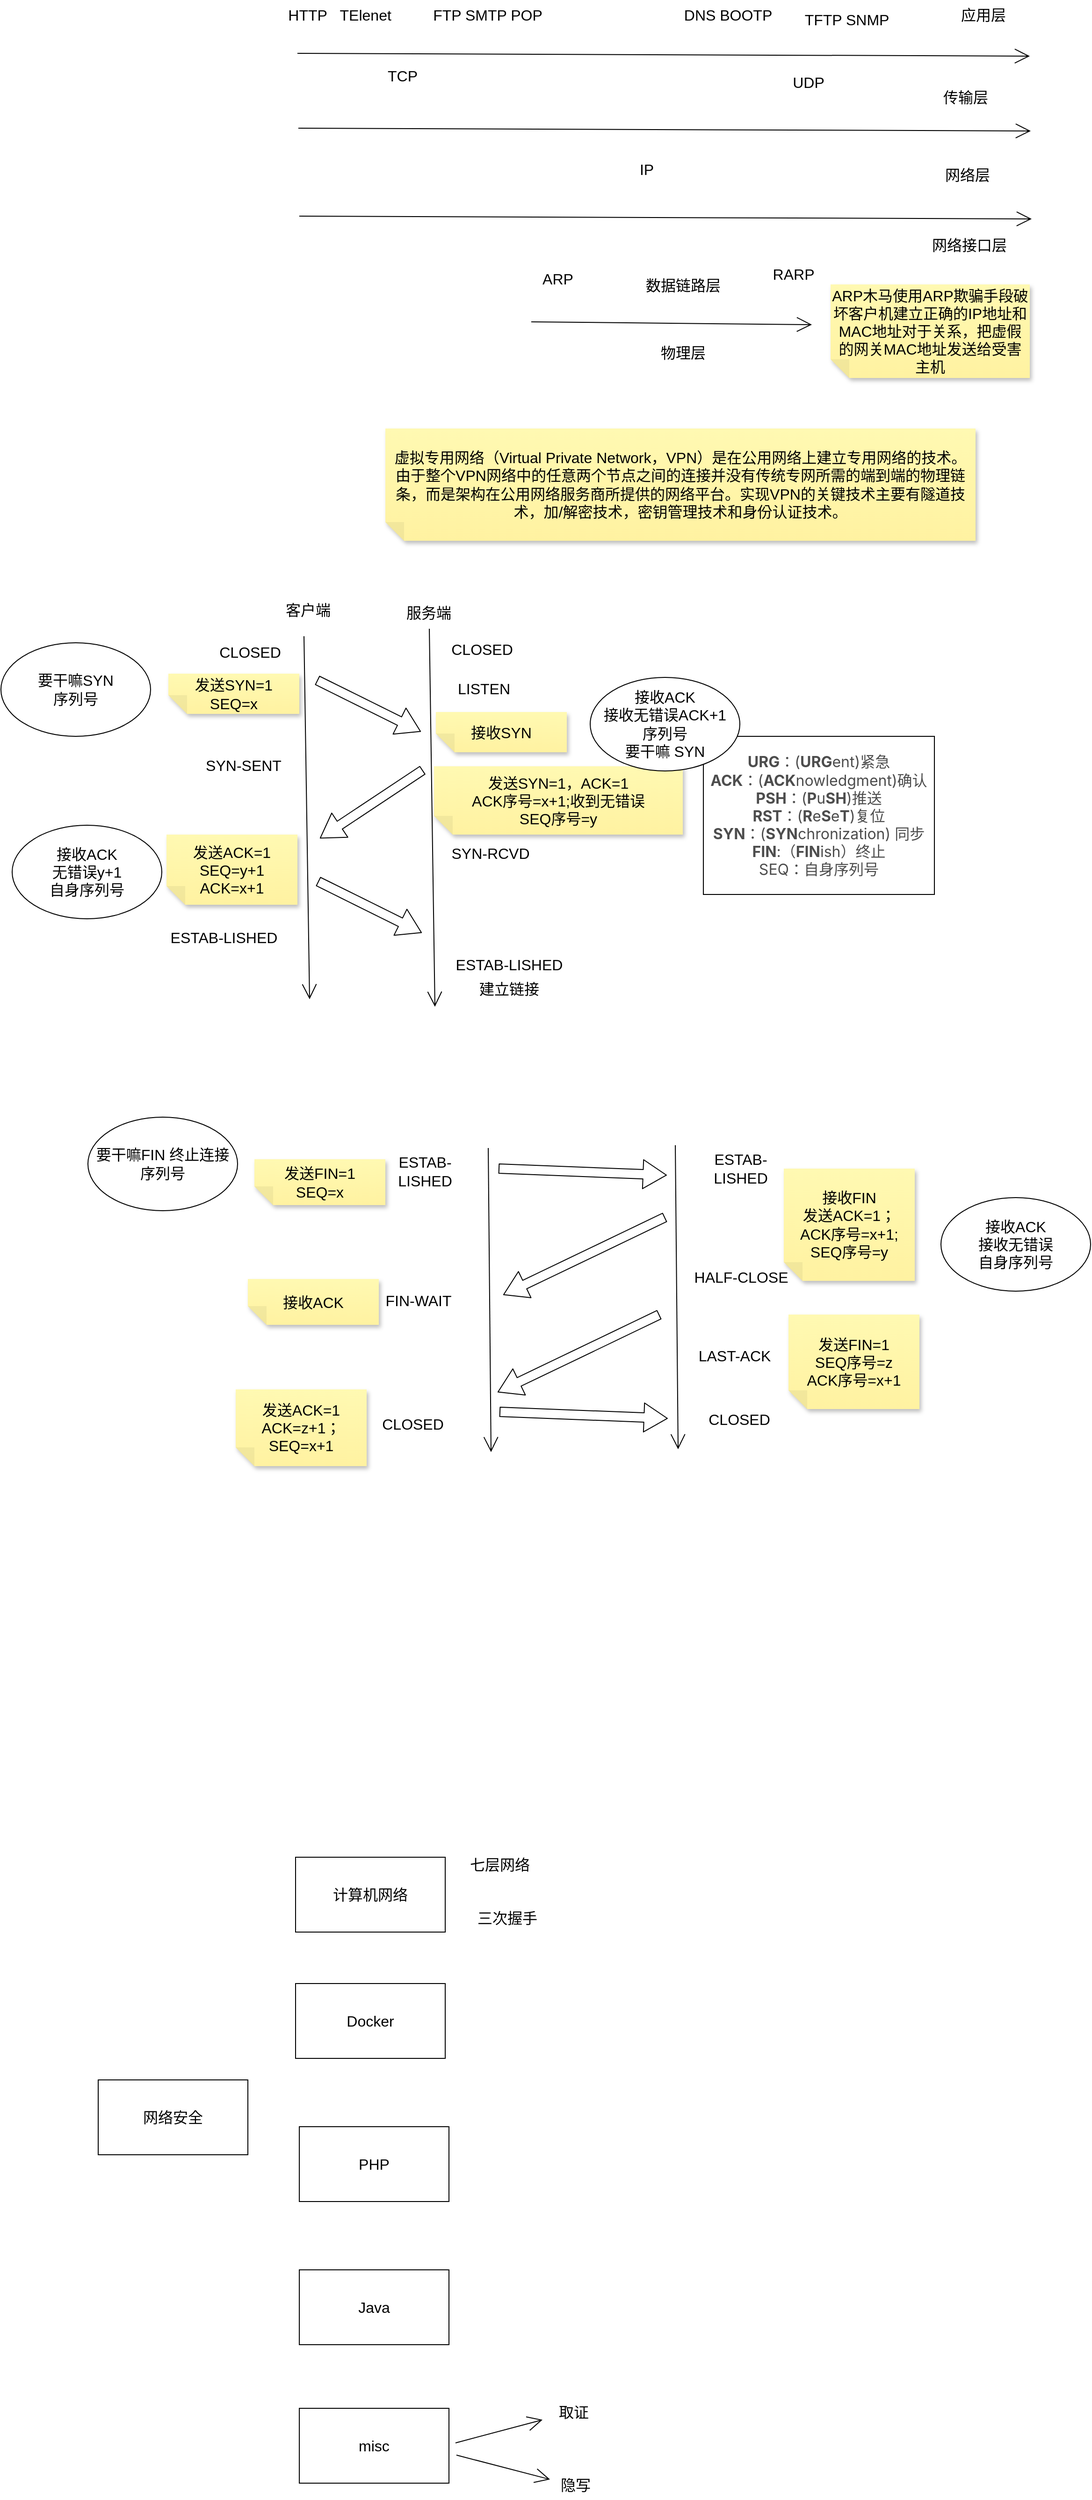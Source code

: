 <mxfile version="20.5.3" type="github">
  <diagram id="pjDWqrJyaCyjyPQN59XT" name="第 1 页">
    <mxGraphModel dx="2132" dy="599" grid="0" gridSize="10" guides="1" tooltips="1" connect="1" arrows="1" fold="1" page="0" pageScale="1" pageWidth="1200" pageHeight="1600" math="0" shadow="0">
      <root>
        <mxCell id="0" />
        <mxCell id="1" parent="0" />
        <mxCell id="ZsDdiLVfkzpGeQ0TrC32-2" value="" style="edgeStyle=none;orthogonalLoop=1;jettySize=auto;html=1;rounded=0;fontSize=12;endArrow=open;startSize=14;endSize=14;sourcePerimeterSpacing=8;targetPerimeterSpacing=8;curved=1;" edge="1" parent="1">
          <mxGeometry width="140" relative="1" as="geometry">
            <mxPoint x="-254" y="95" as="sourcePoint" />
            <mxPoint x="529" y="98" as="targetPoint" />
            <Array as="points" />
          </mxGeometry>
        </mxCell>
        <mxCell id="ZsDdiLVfkzpGeQ0TrC32-3" value="" style="edgeStyle=none;orthogonalLoop=1;jettySize=auto;html=1;rounded=0;fontSize=12;endArrow=open;startSize=14;endSize=14;sourcePerimeterSpacing=8;targetPerimeterSpacing=8;curved=1;" edge="1" parent="1">
          <mxGeometry width="140" relative="1" as="geometry">
            <mxPoint x="-253" y="175" as="sourcePoint" />
            <mxPoint x="530" y="178" as="targetPoint" />
            <Array as="points" />
          </mxGeometry>
        </mxCell>
        <mxCell id="ZsDdiLVfkzpGeQ0TrC32-4" value="" style="edgeStyle=none;orthogonalLoop=1;jettySize=auto;html=1;rounded=0;fontSize=12;endArrow=open;startSize=14;endSize=14;sourcePerimeterSpacing=8;targetPerimeterSpacing=8;curved=1;" edge="1" parent="1">
          <mxGeometry width="140" relative="1" as="geometry">
            <mxPoint x="-252" y="269" as="sourcePoint" />
            <mxPoint x="531" y="272" as="targetPoint" />
            <Array as="points" />
          </mxGeometry>
        </mxCell>
        <mxCell id="ZsDdiLVfkzpGeQ0TrC32-8" value="应用层" style="text;html=1;align=center;verticalAlign=middle;resizable=0;points=[];autosize=1;strokeColor=none;fillColor=none;fontSize=16;" vertex="1" parent="1">
          <mxGeometry x="446" y="38" width="66" height="31" as="geometry" />
        </mxCell>
        <mxCell id="ZsDdiLVfkzpGeQ0TrC32-9" value="传输层" style="text;html=1;align=center;verticalAlign=middle;resizable=0;points=[];autosize=1;strokeColor=none;fillColor=none;fontSize=16;" vertex="1" parent="1">
          <mxGeometry x="427" y="126" width="66" height="31" as="geometry" />
        </mxCell>
        <mxCell id="ZsDdiLVfkzpGeQ0TrC32-10" value="网络层" style="text;html=1;align=center;verticalAlign=middle;resizable=0;points=[];autosize=1;strokeColor=none;fillColor=none;fontSize=16;" vertex="1" parent="1">
          <mxGeometry x="429" y="209" width="66" height="31" as="geometry" />
        </mxCell>
        <mxCell id="ZsDdiLVfkzpGeQ0TrC32-11" value="网络接口层" style="text;html=1;align=center;verticalAlign=middle;resizable=0;points=[];autosize=1;strokeColor=none;fillColor=none;fontSize=16;" vertex="1" parent="1">
          <mxGeometry x="415" y="284" width="98" height="31" as="geometry" />
        </mxCell>
        <mxCell id="ZsDdiLVfkzpGeQ0TrC32-12" value="" style="edgeStyle=none;orthogonalLoop=1;jettySize=auto;html=1;rounded=0;fontSize=12;endArrow=open;startSize=14;endSize=14;sourcePerimeterSpacing=8;targetPerimeterSpacing=8;curved=1;" edge="1" parent="1">
          <mxGeometry width="140" relative="1" as="geometry">
            <mxPoint x="-4" y="382" as="sourcePoint" />
            <mxPoint x="296" y="385" as="targetPoint" />
            <Array as="points" />
          </mxGeometry>
        </mxCell>
        <mxCell id="ZsDdiLVfkzpGeQ0TrC32-13" value="物理层" style="text;html=1;align=center;verticalAlign=middle;resizable=0;points=[];autosize=1;strokeColor=none;fillColor=none;fontSize=16;" vertex="1" parent="1">
          <mxGeometry x="125" y="399" width="66" height="31" as="geometry" />
        </mxCell>
        <mxCell id="ZsDdiLVfkzpGeQ0TrC32-14" value="数据链路层" style="text;html=1;align=center;verticalAlign=middle;resizable=0;points=[];autosize=1;strokeColor=none;fillColor=none;fontSize=16;" vertex="1" parent="1">
          <mxGeometry x="109" y="327" width="98" height="31" as="geometry" />
        </mxCell>
        <mxCell id="ZsDdiLVfkzpGeQ0TrC32-16" value="ARP" style="text;html=1;align=center;verticalAlign=middle;resizable=0;points=[];autosize=1;strokeColor=none;fillColor=none;fontSize=16;" vertex="1" parent="1">
          <mxGeometry x="-2" y="320" width="51" height="31" as="geometry" />
        </mxCell>
        <mxCell id="ZsDdiLVfkzpGeQ0TrC32-17" value="RARP" style="text;html=1;align=center;verticalAlign=middle;resizable=0;points=[];autosize=1;strokeColor=none;fillColor=none;fontSize=16;" vertex="1" parent="1">
          <mxGeometry x="245" y="315" width="62" height="31" as="geometry" />
        </mxCell>
        <mxCell id="ZsDdiLVfkzpGeQ0TrC32-18" value="IP" style="text;html=1;align=center;verticalAlign=middle;resizable=0;points=[];autosize=1;strokeColor=none;fillColor=none;fontSize=16;" vertex="1" parent="1">
          <mxGeometry x="102" y="203" width="33" height="31" as="geometry" />
        </mxCell>
        <mxCell id="ZsDdiLVfkzpGeQ0TrC32-19" value="TCP" style="text;html=1;align=center;verticalAlign=middle;resizable=0;points=[];autosize=1;strokeColor=none;fillColor=none;fontSize=16;" vertex="1" parent="1">
          <mxGeometry x="-167" y="103" width="50" height="31" as="geometry" />
        </mxCell>
        <mxCell id="ZsDdiLVfkzpGeQ0TrC32-20" value="UDP" style="text;html=1;align=center;verticalAlign=middle;resizable=0;points=[];autosize=1;strokeColor=none;fillColor=none;fontSize=16;" vertex="1" parent="1">
          <mxGeometry x="266" y="110" width="52" height="31" as="geometry" />
        </mxCell>
        <mxCell id="ZsDdiLVfkzpGeQ0TrC32-22" value="HTTP&amp;nbsp; &amp;nbsp;TElenet&amp;nbsp;" style="text;html=1;align=center;verticalAlign=middle;resizable=0;points=[];autosize=1;strokeColor=none;fillColor=none;fontSize=16;" vertex="1" parent="1">
          <mxGeometry x="-273" y="38" width="132" height="31" as="geometry" />
        </mxCell>
        <mxCell id="ZsDdiLVfkzpGeQ0TrC32-23" value="FTP SMTP POP" style="text;html=1;align=center;verticalAlign=middle;resizable=0;points=[];autosize=1;strokeColor=none;fillColor=none;fontSize=16;" vertex="1" parent="1">
          <mxGeometry x="-119" y="38" width="135" height="31" as="geometry" />
        </mxCell>
        <mxCell id="ZsDdiLVfkzpGeQ0TrC32-24" value="DNS BOOTP" style="text;html=1;align=center;verticalAlign=middle;resizable=0;points=[];autosize=1;strokeColor=none;fillColor=none;fontSize=16;" vertex="1" parent="1">
          <mxGeometry x="150" y="38" width="112" height="31" as="geometry" />
        </mxCell>
        <mxCell id="ZsDdiLVfkzpGeQ0TrC32-25" value="TFTP SNMP" style="text;html=1;align=center;verticalAlign=middle;resizable=0;points=[];autosize=1;strokeColor=none;fillColor=none;fontSize=16;" vertex="1" parent="1">
          <mxGeometry x="279" y="43" width="108" height="31" as="geometry" />
        </mxCell>
        <mxCell id="ZsDdiLVfkzpGeQ0TrC32-26" value="ARP木马使用ARP欺骗手段破坏客户机建立正确的IP地址和MAC地址对于关系，把虚假的网关MAC地址发送给受害主机" style="shape=note;whiteSpace=wrap;html=1;backgroundOutline=1;fontColor=#000000;darkOpacity=0.05;fillColor=#FFF9B2;strokeColor=none;fillStyle=solid;direction=west;gradientDirection=north;gradientColor=#FFF2A1;shadow=1;size=20;pointerEvents=1;fontSize=16;" vertex="1" parent="1">
          <mxGeometry x="316" y="342" width="213" height="100" as="geometry" />
        </mxCell>
        <mxCell id="ZsDdiLVfkzpGeQ0TrC32-27" value="虚拟专用网络（Virtual Private Network，VPN）是在公用网络上建立专用网络的技术。&lt;br&gt;由于整个VPN网络中的任意两个节点之间的连接并没有传统专网所需的端到端的物理链条，而是架构在公用网络服务商所提供的网络平台。实现VPN的关键技术主要有隧道技术，加/解密技术，密钥管理技术和身份认证技术。" style="shape=note;whiteSpace=wrap;html=1;backgroundOutline=1;fontColor=#000000;darkOpacity=0.05;fillColor=#FFF9B2;strokeColor=none;fillStyle=solid;direction=west;gradientDirection=north;gradientColor=#FFF2A1;shadow=1;size=20;pointerEvents=1;fontSize=16;" vertex="1" parent="1">
          <mxGeometry x="-160" y="496" width="631" height="120" as="geometry" />
        </mxCell>
        <mxCell id="ZsDdiLVfkzpGeQ0TrC32-28" value="" style="edgeStyle=none;orthogonalLoop=1;jettySize=auto;html=1;rounded=0;fontSize=12;endArrow=open;startSize=14;endSize=14;sourcePerimeterSpacing=8;targetPerimeterSpacing=8;curved=1;" edge="1" parent="1">
          <mxGeometry width="140" relative="1" as="geometry">
            <mxPoint x="-247" y="718" as="sourcePoint" />
            <mxPoint x="-241" y="1106" as="targetPoint" />
            <Array as="points" />
          </mxGeometry>
        </mxCell>
        <mxCell id="ZsDdiLVfkzpGeQ0TrC32-29" value="" style="edgeStyle=none;orthogonalLoop=1;jettySize=auto;html=1;rounded=0;fontSize=12;endArrow=open;startSize=14;endSize=14;sourcePerimeterSpacing=8;targetPerimeterSpacing=8;curved=1;" edge="1" parent="1">
          <mxGeometry width="140" relative="1" as="geometry">
            <mxPoint x="-113" y="710" as="sourcePoint" />
            <mxPoint x="-107" y="1114" as="targetPoint" />
            <Array as="points" />
          </mxGeometry>
        </mxCell>
        <mxCell id="ZsDdiLVfkzpGeQ0TrC32-30" value="客户端" style="text;html=1;align=center;verticalAlign=middle;resizable=0;points=[];autosize=1;strokeColor=none;fillColor=none;fontSize=16;" vertex="1" parent="1">
          <mxGeometry x="-276" y="674" width="66" height="31" as="geometry" />
        </mxCell>
        <mxCell id="ZsDdiLVfkzpGeQ0TrC32-31" value="服务端" style="text;html=1;align=center;verticalAlign=middle;resizable=0;points=[];autosize=1;strokeColor=none;fillColor=none;fontSize=16;" vertex="1" parent="1">
          <mxGeometry x="-147" y="677" width="66" height="31" as="geometry" />
        </mxCell>
        <mxCell id="ZsDdiLVfkzpGeQ0TrC32-33" value="" style="edgeStyle=none;orthogonalLoop=1;jettySize=auto;html=1;shape=flexArrow;rounded=1;startSize=8;endSize=8;fontSize=12;endArrow=open;sourcePerimeterSpacing=8;targetPerimeterSpacing=8;curved=1;" edge="1" parent="1">
          <mxGeometry width="140" relative="1" as="geometry">
            <mxPoint x="-233" y="765" as="sourcePoint" />
            <mxPoint x="-122" y="820" as="targetPoint" />
            <Array as="points" />
          </mxGeometry>
        </mxCell>
        <mxCell id="ZsDdiLVfkzpGeQ0TrC32-35" value="" style="edgeStyle=none;orthogonalLoop=1;jettySize=auto;html=1;shape=flexArrow;rounded=1;startSize=8;endSize=8;fontSize=12;endArrow=open;sourcePerimeterSpacing=8;targetPerimeterSpacing=8;curved=1;" edge="1" parent="1">
          <mxGeometry width="140" relative="1" as="geometry">
            <mxPoint x="-120" y="861" as="sourcePoint" />
            <mxPoint x="-230" y="934" as="targetPoint" />
            <Array as="points" />
          </mxGeometry>
        </mxCell>
        <mxCell id="ZsDdiLVfkzpGeQ0TrC32-36" value="" style="edgeStyle=none;orthogonalLoop=1;jettySize=auto;html=1;shape=flexArrow;rounded=1;startSize=8;endSize=8;fontSize=12;endArrow=open;sourcePerimeterSpacing=8;targetPerimeterSpacing=8;curved=1;" edge="1" parent="1">
          <mxGeometry width="140" relative="1" as="geometry">
            <mxPoint x="-232" y="980" as="sourcePoint" />
            <mxPoint x="-121" y="1035" as="targetPoint" />
            <Array as="points" />
          </mxGeometry>
        </mxCell>
        <mxCell id="ZsDdiLVfkzpGeQ0TrC32-39" value="CLOSED" style="text;html=1;align=center;verticalAlign=middle;resizable=0;points=[];autosize=1;strokeColor=none;fillColor=none;fontSize=16;" vertex="1" parent="1">
          <mxGeometry x="-347" y="719" width="84" height="31" as="geometry" />
        </mxCell>
        <mxCell id="ZsDdiLVfkzpGeQ0TrC32-40" value="CLOSED" style="text;html=1;align=center;verticalAlign=middle;resizable=0;points=[];autosize=1;strokeColor=none;fillColor=none;fontSize=16;" vertex="1" parent="1">
          <mxGeometry x="-99" y="716" width="84" height="31" as="geometry" />
        </mxCell>
        <mxCell id="ZsDdiLVfkzpGeQ0TrC32-41" value="SYN-SENT" style="text;html=1;align=center;verticalAlign=middle;resizable=0;points=[];autosize=1;strokeColor=none;fillColor=none;fontSize=16;" vertex="1" parent="1">
          <mxGeometry x="-362" y="840" width="99" height="31" as="geometry" />
        </mxCell>
        <mxCell id="ZsDdiLVfkzpGeQ0TrC32-42" value="LISTEN" style="text;html=1;align=center;verticalAlign=middle;resizable=0;points=[];autosize=1;strokeColor=none;fillColor=none;fontSize=16;" vertex="1" parent="1">
          <mxGeometry x="-92" y="758" width="74" height="31" as="geometry" />
        </mxCell>
        <mxCell id="ZsDdiLVfkzpGeQ0TrC32-43" value="SYN-RCVD" style="text;html=1;align=center;verticalAlign=middle;resizable=0;points=[];autosize=1;strokeColor=none;fillColor=none;fontSize=16;" vertex="1" parent="1">
          <mxGeometry x="-99" y="934" width="102" height="31" as="geometry" />
        </mxCell>
        <mxCell id="ZsDdiLVfkzpGeQ0TrC32-44" value="ESTAB-LISHED" style="text;html=1;align=center;verticalAlign=middle;resizable=0;points=[];autosize=1;strokeColor=none;fillColor=none;fontSize=16;" vertex="1" parent="1">
          <mxGeometry x="-399" y="1024" width="132" height="31" as="geometry" />
        </mxCell>
        <mxCell id="ZsDdiLVfkzpGeQ0TrC32-45" value="ESTAB-LISHED" style="text;html=1;align=center;verticalAlign=middle;resizable=0;points=[];autosize=1;strokeColor=none;fillColor=none;fontSize=16;" vertex="1" parent="1">
          <mxGeometry x="-94" y="1053" width="132" height="31" as="geometry" />
        </mxCell>
        <mxCell id="ZsDdiLVfkzpGeQ0TrC32-46" value="建立链接" style="text;html=1;align=center;verticalAlign=middle;resizable=0;points=[];autosize=1;strokeColor=none;fillColor=none;fontSize=16;" vertex="1" parent="1">
          <mxGeometry x="-69" y="1079" width="82" height="31" as="geometry" />
        </mxCell>
        <mxCell id="ZsDdiLVfkzpGeQ0TrC32-47" value="发送SYN=1 SEQ=x" style="shape=note;whiteSpace=wrap;html=1;backgroundOutline=1;fontColor=#000000;darkOpacity=0.05;fillColor=#FFF9B2;strokeColor=none;fillStyle=solid;direction=west;gradientDirection=north;gradientColor=#FFF2A1;shadow=1;size=20;pointerEvents=1;fontSize=16;" vertex="1" parent="1">
          <mxGeometry x="-392" y="758" width="140" height="43" as="geometry" />
        </mxCell>
        <mxCell id="ZsDdiLVfkzpGeQ0TrC32-48" value="接收SYN" style="shape=note;whiteSpace=wrap;html=1;backgroundOutline=1;fontColor=#000000;darkOpacity=0.05;fillColor=#FFF9B2;strokeColor=none;fillStyle=solid;direction=west;gradientDirection=north;gradientColor=#FFF2A1;shadow=1;size=20;pointerEvents=1;fontSize=16;" vertex="1" parent="1">
          <mxGeometry x="-106" y="799" width="140" height="43" as="geometry" />
        </mxCell>
        <mxCell id="ZsDdiLVfkzpGeQ0TrC32-51" value="发送SYN=1，ACK=1&lt;br&gt;ACK序号=x+1;收到无错误&lt;br&gt;SEQ序号=y" style="shape=note;whiteSpace=wrap;html=1;backgroundOutline=1;fontColor=#000000;darkOpacity=0.05;fillColor=#FFF9B2;strokeColor=none;fillStyle=solid;direction=west;gradientDirection=north;gradientColor=#FFF2A1;shadow=1;size=20;pointerEvents=1;fontSize=16;" vertex="1" parent="1">
          <mxGeometry x="-108" y="857" width="266" height="73" as="geometry" />
        </mxCell>
        <mxCell id="ZsDdiLVfkzpGeQ0TrC32-52" value="发送ACK=1&lt;br&gt;SEQ=y+1&lt;br&gt;ACK=x+1" style="shape=note;whiteSpace=wrap;html=1;backgroundOutline=1;fontColor=#000000;darkOpacity=0.05;fillColor=#FFF9B2;strokeColor=none;fillStyle=solid;direction=west;gradientDirection=north;gradientColor=#FFF2A1;shadow=1;size=20;pointerEvents=1;fontSize=16;" vertex="1" parent="1">
          <mxGeometry x="-394" y="930" width="140" height="75" as="geometry" />
        </mxCell>
        <mxCell id="ZsDdiLVfkzpGeQ0TrC32-53" value="&lt;span style=&quot;box-sizing: border-box; outline: 0px; font-weight: 700; overflow-wrap: break-word; color: rgb(77, 77, 77); font-family: -apple-system, &amp;quot;SF UI Text&amp;quot;, Arial, &amp;quot;PingFang SC&amp;quot;, &amp;quot;Hiragino Sans GB&amp;quot;, &amp;quot;Microsoft YaHei&amp;quot;, &amp;quot;WenQuanYi Micro Hei&amp;quot;, sans-serif; font-variant-ligatures: no-common-ligatures; text-align: start;&quot;&gt;URG&lt;/span&gt;&lt;span style=&quot;color: rgb(77, 77, 77); font-family: -apple-system, &amp;quot;SF UI Text&amp;quot;, Arial, &amp;quot;PingFang SC&amp;quot;, &amp;quot;Hiragino Sans GB&amp;quot;, &amp;quot;Microsoft YaHei&amp;quot;, &amp;quot;WenQuanYi Micro Hei&amp;quot;, sans-serif; font-variant-ligatures: no-common-ligatures; text-align: start;&quot;&gt;：(&lt;/span&gt;&lt;span style=&quot;box-sizing: border-box; outline: 0px; font-weight: 700; overflow-wrap: break-word; color: rgb(77, 77, 77); font-family: -apple-system, &amp;quot;SF UI Text&amp;quot;, Arial, &amp;quot;PingFang SC&amp;quot;, &amp;quot;Hiragino Sans GB&amp;quot;, &amp;quot;Microsoft YaHei&amp;quot;, &amp;quot;WenQuanYi Micro Hei&amp;quot;, sans-serif; font-variant-ligatures: no-common-ligatures; text-align: start;&quot;&gt;URG&lt;/span&gt;&lt;span style=&quot;color: rgb(77, 77, 77); font-family: -apple-system, &amp;quot;SF UI Text&amp;quot;, Arial, &amp;quot;PingFang SC&amp;quot;, &amp;quot;Hiragino Sans GB&amp;quot;, &amp;quot;Microsoft YaHei&amp;quot;, &amp;quot;WenQuanYi Micro Hei&amp;quot;, sans-serif; font-variant-ligatures: no-common-ligatures; text-align: start;&quot;&gt;ent)紧急&lt;/span&gt;&lt;br style=&quot;box-sizing: border-box; outline: 0px; overflow-wrap: break-word; color: rgb(77, 77, 77); font-family: -apple-system, &amp;quot;SF UI Text&amp;quot;, Arial, &amp;quot;PingFang SC&amp;quot;, &amp;quot;Hiragino Sans GB&amp;quot;, &amp;quot;Microsoft YaHei&amp;quot;, &amp;quot;WenQuanYi Micro Hei&amp;quot;, sans-serif; font-variant-ligatures: no-common-ligatures; text-align: start;&quot;&gt;&lt;span style=&quot;box-sizing: border-box; outline: 0px; font-weight: 700; overflow-wrap: break-word; color: rgb(77, 77, 77); font-family: -apple-system, &amp;quot;SF UI Text&amp;quot;, Arial, &amp;quot;PingFang SC&amp;quot;, &amp;quot;Hiragino Sans GB&amp;quot;, &amp;quot;Microsoft YaHei&amp;quot;, &amp;quot;WenQuanYi Micro Hei&amp;quot;, sans-serif; font-variant-ligatures: no-common-ligatures; text-align: start;&quot;&gt;ACK&lt;/span&gt;&lt;span style=&quot;color: rgb(77, 77, 77); font-family: -apple-system, &amp;quot;SF UI Text&amp;quot;, Arial, &amp;quot;PingFang SC&amp;quot;, &amp;quot;Hiragino Sans GB&amp;quot;, &amp;quot;Microsoft YaHei&amp;quot;, &amp;quot;WenQuanYi Micro Hei&amp;quot;, sans-serif; font-variant-ligatures: no-common-ligatures; text-align: start;&quot;&gt;：(&lt;/span&gt;&lt;span style=&quot;box-sizing: border-box; outline: 0px; font-weight: 700; overflow-wrap: break-word; color: rgb(77, 77, 77); font-family: -apple-system, &amp;quot;SF UI Text&amp;quot;, Arial, &amp;quot;PingFang SC&amp;quot;, &amp;quot;Hiragino Sans GB&amp;quot;, &amp;quot;Microsoft YaHei&amp;quot;, &amp;quot;WenQuanYi Micro Hei&amp;quot;, sans-serif; font-variant-ligatures: no-common-ligatures; text-align: start;&quot;&gt;ACK&lt;/span&gt;&lt;span style=&quot;color: rgb(77, 77, 77); font-family: -apple-system, &amp;quot;SF UI Text&amp;quot;, Arial, &amp;quot;PingFang SC&amp;quot;, &amp;quot;Hiragino Sans GB&amp;quot;, &amp;quot;Microsoft YaHei&amp;quot;, &amp;quot;WenQuanYi Micro Hei&amp;quot;, sans-serif; font-variant-ligatures: no-common-ligatures; text-align: start;&quot;&gt;nowledgment)确认&lt;/span&gt;&lt;br style=&quot;box-sizing: border-box; outline: 0px; overflow-wrap: break-word; color: rgb(77, 77, 77); font-family: -apple-system, &amp;quot;SF UI Text&amp;quot;, Arial, &amp;quot;PingFang SC&amp;quot;, &amp;quot;Hiragino Sans GB&amp;quot;, &amp;quot;Microsoft YaHei&amp;quot;, &amp;quot;WenQuanYi Micro Hei&amp;quot;, sans-serif; font-variant-ligatures: no-common-ligatures; text-align: start;&quot;&gt;&lt;span style=&quot;box-sizing: border-box; outline: 0px; font-weight: 700; overflow-wrap: break-word; color: rgb(77, 77, 77); font-family: -apple-system, &amp;quot;SF UI Text&amp;quot;, Arial, &amp;quot;PingFang SC&amp;quot;, &amp;quot;Hiragino Sans GB&amp;quot;, &amp;quot;Microsoft YaHei&amp;quot;, &amp;quot;WenQuanYi Micro Hei&amp;quot;, sans-serif; font-variant-ligatures: no-common-ligatures; text-align: start;&quot;&gt;PSH&lt;/span&gt;&lt;span style=&quot;color: rgb(77, 77, 77); font-family: -apple-system, &amp;quot;SF UI Text&amp;quot;, Arial, &amp;quot;PingFang SC&amp;quot;, &amp;quot;Hiragino Sans GB&amp;quot;, &amp;quot;Microsoft YaHei&amp;quot;, &amp;quot;WenQuanYi Micro Hei&amp;quot;, sans-serif; font-variant-ligatures: no-common-ligatures; text-align: start;&quot;&gt;：(&lt;/span&gt;&lt;span style=&quot;box-sizing: border-box; outline: 0px; font-weight: 700; overflow-wrap: break-word; color: rgb(77, 77, 77); font-family: -apple-system, &amp;quot;SF UI Text&amp;quot;, Arial, &amp;quot;PingFang SC&amp;quot;, &amp;quot;Hiragino Sans GB&amp;quot;, &amp;quot;Microsoft YaHei&amp;quot;, &amp;quot;WenQuanYi Micro Hei&amp;quot;, sans-serif; font-variant-ligatures: no-common-ligatures; text-align: start;&quot;&gt;P&lt;/span&gt;&lt;span style=&quot;color: rgb(77, 77, 77); font-family: -apple-system, &amp;quot;SF UI Text&amp;quot;, Arial, &amp;quot;PingFang SC&amp;quot;, &amp;quot;Hiragino Sans GB&amp;quot;, &amp;quot;Microsoft YaHei&amp;quot;, &amp;quot;WenQuanYi Micro Hei&amp;quot;, sans-serif; font-variant-ligatures: no-common-ligatures; text-align: start;&quot;&gt;u&lt;/span&gt;&lt;span style=&quot;box-sizing: border-box; outline: 0px; font-weight: 700; overflow-wrap: break-word; color: rgb(77, 77, 77); font-family: -apple-system, &amp;quot;SF UI Text&amp;quot;, Arial, &amp;quot;PingFang SC&amp;quot;, &amp;quot;Hiragino Sans GB&amp;quot;, &amp;quot;Microsoft YaHei&amp;quot;, &amp;quot;WenQuanYi Micro Hei&amp;quot;, sans-serif; font-variant-ligatures: no-common-ligatures; text-align: start;&quot;&gt;SH&lt;/span&gt;&lt;span style=&quot;color: rgb(77, 77, 77); font-family: -apple-system, &amp;quot;SF UI Text&amp;quot;, Arial, &amp;quot;PingFang SC&amp;quot;, &amp;quot;Hiragino Sans GB&amp;quot;, &amp;quot;Microsoft YaHei&amp;quot;, &amp;quot;WenQuanYi Micro Hei&amp;quot;, sans-serif; font-variant-ligatures: no-common-ligatures; text-align: start;&quot;&gt;)推送&lt;/span&gt;&lt;br style=&quot;box-sizing: border-box; outline: 0px; overflow-wrap: break-word; color: rgb(77, 77, 77); font-family: -apple-system, &amp;quot;SF UI Text&amp;quot;, Arial, &amp;quot;PingFang SC&amp;quot;, &amp;quot;Hiragino Sans GB&amp;quot;, &amp;quot;Microsoft YaHei&amp;quot;, &amp;quot;WenQuanYi Micro Hei&amp;quot;, sans-serif; font-variant-ligatures: no-common-ligatures; text-align: start;&quot;&gt;&lt;span style=&quot;box-sizing: border-box; outline: 0px; font-weight: 700; overflow-wrap: break-word; color: rgb(77, 77, 77); font-family: -apple-system, &amp;quot;SF UI Text&amp;quot;, Arial, &amp;quot;PingFang SC&amp;quot;, &amp;quot;Hiragino Sans GB&amp;quot;, &amp;quot;Microsoft YaHei&amp;quot;, &amp;quot;WenQuanYi Micro Hei&amp;quot;, sans-serif; font-variant-ligatures: no-common-ligatures; text-align: start;&quot;&gt;RST&lt;/span&gt;&lt;span style=&quot;color: rgb(77, 77, 77); font-family: -apple-system, &amp;quot;SF UI Text&amp;quot;, Arial, &amp;quot;PingFang SC&amp;quot;, &amp;quot;Hiragino Sans GB&amp;quot;, &amp;quot;Microsoft YaHei&amp;quot;, &amp;quot;WenQuanYi Micro Hei&amp;quot;, sans-serif; font-variant-ligatures: no-common-ligatures; text-align: start;&quot;&gt;：(&lt;/span&gt;&lt;span style=&quot;box-sizing: border-box; outline: 0px; font-weight: 700; overflow-wrap: break-word; color: rgb(77, 77, 77); font-family: -apple-system, &amp;quot;SF UI Text&amp;quot;, Arial, &amp;quot;PingFang SC&amp;quot;, &amp;quot;Hiragino Sans GB&amp;quot;, &amp;quot;Microsoft YaHei&amp;quot;, &amp;quot;WenQuanYi Micro Hei&amp;quot;, sans-serif; font-variant-ligatures: no-common-ligatures; text-align: start;&quot;&gt;R&lt;/span&gt;&lt;span style=&quot;color: rgb(77, 77, 77); font-family: -apple-system, &amp;quot;SF UI Text&amp;quot;, Arial, &amp;quot;PingFang SC&amp;quot;, &amp;quot;Hiragino Sans GB&amp;quot;, &amp;quot;Microsoft YaHei&amp;quot;, &amp;quot;WenQuanYi Micro Hei&amp;quot;, sans-serif; font-variant-ligatures: no-common-ligatures; text-align: start;&quot;&gt;e&lt;/span&gt;&lt;span style=&quot;box-sizing: border-box; outline: 0px; font-weight: 700; overflow-wrap: break-word; color: rgb(77, 77, 77); font-family: -apple-system, &amp;quot;SF UI Text&amp;quot;, Arial, &amp;quot;PingFang SC&amp;quot;, &amp;quot;Hiragino Sans GB&amp;quot;, &amp;quot;Microsoft YaHei&amp;quot;, &amp;quot;WenQuanYi Micro Hei&amp;quot;, sans-serif; font-variant-ligatures: no-common-ligatures; text-align: start;&quot;&gt;S&lt;/span&gt;&lt;span style=&quot;color: rgb(77, 77, 77); font-family: -apple-system, &amp;quot;SF UI Text&amp;quot;, Arial, &amp;quot;PingFang SC&amp;quot;, &amp;quot;Hiragino Sans GB&amp;quot;, &amp;quot;Microsoft YaHei&amp;quot;, &amp;quot;WenQuanYi Micro Hei&amp;quot;, sans-serif; font-variant-ligatures: no-common-ligatures; text-align: start;&quot;&gt;e&lt;/span&gt;&lt;span style=&quot;box-sizing: border-box; outline: 0px; font-weight: 700; overflow-wrap: break-word; color: rgb(77, 77, 77); font-family: -apple-system, &amp;quot;SF UI Text&amp;quot;, Arial, &amp;quot;PingFang SC&amp;quot;, &amp;quot;Hiragino Sans GB&amp;quot;, &amp;quot;Microsoft YaHei&amp;quot;, &amp;quot;WenQuanYi Micro Hei&amp;quot;, sans-serif; font-variant-ligatures: no-common-ligatures; text-align: start;&quot;&gt;T&lt;/span&gt;&lt;span style=&quot;color: rgb(77, 77, 77); font-family: -apple-system, &amp;quot;SF UI Text&amp;quot;, Arial, &amp;quot;PingFang SC&amp;quot;, &amp;quot;Hiragino Sans GB&amp;quot;, &amp;quot;Microsoft YaHei&amp;quot;, &amp;quot;WenQuanYi Micro Hei&amp;quot;, sans-serif; font-variant-ligatures: no-common-ligatures; text-align: start;&quot;&gt;)复位&lt;/span&gt;&lt;br style=&quot;box-sizing: border-box; outline: 0px; overflow-wrap: break-word; color: rgb(77, 77, 77); font-family: -apple-system, &amp;quot;SF UI Text&amp;quot;, Arial, &amp;quot;PingFang SC&amp;quot;, &amp;quot;Hiragino Sans GB&amp;quot;, &amp;quot;Microsoft YaHei&amp;quot;, &amp;quot;WenQuanYi Micro Hei&amp;quot;, sans-serif; font-variant-ligatures: no-common-ligatures; text-align: start;&quot;&gt;&lt;span style=&quot;box-sizing: border-box; outline: 0px; font-weight: 700; overflow-wrap: break-word; color: rgb(77, 77, 77); font-family: -apple-system, &amp;quot;SF UI Text&amp;quot;, Arial, &amp;quot;PingFang SC&amp;quot;, &amp;quot;Hiragino Sans GB&amp;quot;, &amp;quot;Microsoft YaHei&amp;quot;, &amp;quot;WenQuanYi Micro Hei&amp;quot;, sans-serif; font-variant-ligatures: no-common-ligatures; text-align: start;&quot;&gt;SYN&lt;/span&gt;&lt;span style=&quot;color: rgb(77, 77, 77); font-family: -apple-system, &amp;quot;SF UI Text&amp;quot;, Arial, &amp;quot;PingFang SC&amp;quot;, &amp;quot;Hiragino Sans GB&amp;quot;, &amp;quot;Microsoft YaHei&amp;quot;, &amp;quot;WenQuanYi Micro Hei&amp;quot;, sans-serif; font-variant-ligatures: no-common-ligatures; text-align: start;&quot;&gt;：(&lt;/span&gt;&lt;span style=&quot;box-sizing: border-box; outline: 0px; font-weight: 700; overflow-wrap: break-word; color: rgb(77, 77, 77); font-family: -apple-system, &amp;quot;SF UI Text&amp;quot;, Arial, &amp;quot;PingFang SC&amp;quot;, &amp;quot;Hiragino Sans GB&amp;quot;, &amp;quot;Microsoft YaHei&amp;quot;, &amp;quot;WenQuanYi Micro Hei&amp;quot;, sans-serif; font-variant-ligatures: no-common-ligatures; text-align: start;&quot;&gt;SYN&lt;/span&gt;&lt;span style=&quot;color: rgb(77, 77, 77); font-family: -apple-system, &amp;quot;SF UI Text&amp;quot;, Arial, &amp;quot;PingFang SC&amp;quot;, &amp;quot;Hiragino Sans GB&amp;quot;, &amp;quot;Microsoft YaHei&amp;quot;, &amp;quot;WenQuanYi Micro Hei&amp;quot;, sans-serif; font-variant-ligatures: no-common-ligatures; text-align: start;&quot;&gt;chronization) 同步&lt;/span&gt;&lt;br style=&quot;box-sizing: border-box; outline: 0px; overflow-wrap: break-word; color: rgb(77, 77, 77); font-family: -apple-system, &amp;quot;SF UI Text&amp;quot;, Arial, &amp;quot;PingFang SC&amp;quot;, &amp;quot;Hiragino Sans GB&amp;quot;, &amp;quot;Microsoft YaHei&amp;quot;, &amp;quot;WenQuanYi Micro Hei&amp;quot;, sans-serif; font-variant-ligatures: no-common-ligatures; text-align: start;&quot;&gt;&lt;span style=&quot;box-sizing: border-box; outline: 0px; font-weight: 700; overflow-wrap: break-word; color: rgb(77, 77, 77); font-family: -apple-system, &amp;quot;SF UI Text&amp;quot;, Arial, &amp;quot;PingFang SC&amp;quot;, &amp;quot;Hiragino Sans GB&amp;quot;, &amp;quot;Microsoft YaHei&amp;quot;, &amp;quot;WenQuanYi Micro Hei&amp;quot;, sans-serif; font-variant-ligatures: no-common-ligatures; text-align: start;&quot;&gt;FIN&lt;/span&gt;&lt;span style=&quot;color: rgb(77, 77, 77); font-family: -apple-system, &amp;quot;SF UI Text&amp;quot;, Arial, &amp;quot;PingFang SC&amp;quot;, &amp;quot;Hiragino Sans GB&amp;quot;, &amp;quot;Microsoft YaHei&amp;quot;, &amp;quot;WenQuanYi Micro Hei&amp;quot;, sans-serif; font-variant-ligatures: no-common-ligatures; text-align: start;&quot;&gt;:（&lt;/span&gt;&lt;span style=&quot;box-sizing: border-box; outline: 0px; font-weight: 700; overflow-wrap: break-word; color: rgb(77, 77, 77); font-family: -apple-system, &amp;quot;SF UI Text&amp;quot;, Arial, &amp;quot;PingFang SC&amp;quot;, &amp;quot;Hiragino Sans GB&amp;quot;, &amp;quot;Microsoft YaHei&amp;quot;, &amp;quot;WenQuanYi Micro Hei&amp;quot;, sans-serif; font-variant-ligatures: no-common-ligatures; text-align: start;&quot;&gt;FIN&lt;/span&gt;&lt;span style=&quot;color: rgb(77, 77, 77); font-family: -apple-system, &amp;quot;SF UI Text&amp;quot;, Arial, &amp;quot;PingFang SC&amp;quot;, &amp;quot;Hiragino Sans GB&amp;quot;, &amp;quot;Microsoft YaHei&amp;quot;, &amp;quot;WenQuanYi Micro Hei&amp;quot;, sans-serif; font-variant-ligatures: no-common-ligatures; text-align: start;&quot;&gt;ish）终止&lt;br&gt;SEQ：自身序列号&lt;br&gt;&lt;/span&gt;" style="rounded=0;whiteSpace=wrap;html=1;fontSize=16;" vertex="1" parent="1">
          <mxGeometry x="180" y="825" width="247" height="169" as="geometry" />
        </mxCell>
        <mxCell id="ZsDdiLVfkzpGeQ0TrC32-54" value="" style="edgeStyle=none;orthogonalLoop=1;jettySize=auto;html=1;rounded=0;fontSize=12;endArrow=open;startSize=14;endSize=14;sourcePerimeterSpacing=8;targetPerimeterSpacing=8;curved=1;" edge="1" parent="1">
          <mxGeometry width="140" relative="1" as="geometry">
            <mxPoint x="-50" y="1265" as="sourcePoint" />
            <mxPoint x="-47" y="1590" as="targetPoint" />
            <Array as="points" />
          </mxGeometry>
        </mxCell>
        <mxCell id="ZsDdiLVfkzpGeQ0TrC32-55" value="" style="edgeStyle=none;orthogonalLoop=1;jettySize=auto;html=1;rounded=0;fontSize=12;endArrow=open;startSize=14;endSize=14;sourcePerimeterSpacing=8;targetPerimeterSpacing=8;curved=1;" edge="1" parent="1">
          <mxGeometry width="140" relative="1" as="geometry">
            <mxPoint x="150" y="1262" as="sourcePoint" />
            <mxPoint x="153" y="1587" as="targetPoint" />
            <Array as="points" />
          </mxGeometry>
        </mxCell>
        <mxCell id="ZsDdiLVfkzpGeQ0TrC32-56" value="ESTAB-LISHED" style="text;strokeColor=none;fillColor=none;html=1;align=center;verticalAlign=middle;whiteSpace=wrap;rounded=0;fontSize=16;" vertex="1" parent="1">
          <mxGeometry x="-164" y="1269" width="93" height="42" as="geometry" />
        </mxCell>
        <mxCell id="ZsDdiLVfkzpGeQ0TrC32-57" value="ESTAB-LISHED" style="text;strokeColor=none;fillColor=none;html=1;align=center;verticalAlign=middle;whiteSpace=wrap;rounded=0;fontSize=16;" vertex="1" parent="1">
          <mxGeometry x="180" y="1267" width="80" height="40" as="geometry" />
        </mxCell>
        <mxCell id="ZsDdiLVfkzpGeQ0TrC32-58" value="FIN-WAIT" style="text;html=1;align=center;verticalAlign=middle;resizable=0;points=[];autosize=1;strokeColor=none;fillColor=none;fontSize=16;" vertex="1" parent="1">
          <mxGeometry x="-170" y="1412" width="89" height="31" as="geometry" />
        </mxCell>
        <mxCell id="ZsDdiLVfkzpGeQ0TrC32-59" value="HALF-CLOSE" style="text;html=1;align=center;verticalAlign=middle;resizable=0;points=[];autosize=1;strokeColor=none;fillColor=none;fontSize=16;" vertex="1" parent="1">
          <mxGeometry x="161" y="1387" width="118" height="31" as="geometry" />
        </mxCell>
        <mxCell id="ZsDdiLVfkzpGeQ0TrC32-60" value="LAST-ACK" style="text;html=1;align=center;verticalAlign=middle;resizable=0;points=[];autosize=1;strokeColor=none;fillColor=none;fontSize=16;" vertex="1" parent="1">
          <mxGeometry x="165" y="1471" width="95" height="31" as="geometry" />
        </mxCell>
        <mxCell id="ZsDdiLVfkzpGeQ0TrC32-61" value="CLOSED" style="text;html=1;align=center;verticalAlign=middle;resizable=0;points=[];autosize=1;strokeColor=none;fillColor=none;fontSize=16;" vertex="1" parent="1">
          <mxGeometry x="-173" y="1544" width="84" height="31" as="geometry" />
        </mxCell>
        <mxCell id="ZsDdiLVfkzpGeQ0TrC32-62" value="CLOSED" style="text;html=1;align=center;verticalAlign=middle;resizable=0;points=[];autosize=1;strokeColor=none;fillColor=none;fontSize=16;" vertex="1" parent="1">
          <mxGeometry x="176" y="1539" width="84" height="31" as="geometry" />
        </mxCell>
        <mxCell id="ZsDdiLVfkzpGeQ0TrC32-64" value="" style="edgeStyle=none;orthogonalLoop=1;jettySize=auto;html=1;shape=flexArrow;rounded=1;startSize=8;endSize=8;fontSize=12;endArrow=open;sourcePerimeterSpacing=8;targetPerimeterSpacing=8;curved=1;" edge="1" parent="1">
          <mxGeometry width="140" relative="1" as="geometry">
            <mxPoint x="-39" y="1287" as="sourcePoint" />
            <mxPoint x="141" y="1294" as="targetPoint" />
            <Array as="points" />
          </mxGeometry>
        </mxCell>
        <mxCell id="ZsDdiLVfkzpGeQ0TrC32-65" value="" style="edgeStyle=none;orthogonalLoop=1;jettySize=auto;html=1;shape=flexArrow;rounded=1;startSize=8;endSize=8;fontSize=12;endArrow=open;sourcePerimeterSpacing=8;targetPerimeterSpacing=8;curved=1;" edge="1" parent="1">
          <mxGeometry width="140" relative="1" as="geometry">
            <mxPoint x="139" y="1339" as="sourcePoint" />
            <mxPoint x="-34" y="1422" as="targetPoint" />
            <Array as="points" />
          </mxGeometry>
        </mxCell>
        <mxCell id="ZsDdiLVfkzpGeQ0TrC32-66" value="" style="edgeStyle=none;orthogonalLoop=1;jettySize=auto;html=1;shape=flexArrow;rounded=1;startSize=8;endSize=8;fontSize=12;endArrow=open;sourcePerimeterSpacing=8;targetPerimeterSpacing=8;curved=1;" edge="1" parent="1">
          <mxGeometry width="140" relative="1" as="geometry">
            <mxPoint x="133" y="1443" as="sourcePoint" />
            <mxPoint x="-40" y="1526" as="targetPoint" />
            <Array as="points" />
          </mxGeometry>
        </mxCell>
        <mxCell id="ZsDdiLVfkzpGeQ0TrC32-67" value="" style="edgeStyle=none;orthogonalLoop=1;jettySize=auto;html=1;shape=flexArrow;rounded=1;startSize=8;endSize=8;fontSize=12;endArrow=open;sourcePerimeterSpacing=8;targetPerimeterSpacing=8;curved=1;" edge="1" parent="1">
          <mxGeometry width="140" relative="1" as="geometry">
            <mxPoint x="-38" y="1547" as="sourcePoint" />
            <mxPoint x="142" y="1554" as="targetPoint" />
            <Array as="points" />
          </mxGeometry>
        </mxCell>
        <mxCell id="ZsDdiLVfkzpGeQ0TrC32-68" value="发送FIN=1&lt;br&gt;SEQ=x" style="shape=note;whiteSpace=wrap;html=1;backgroundOutline=1;fontColor=#000000;darkOpacity=0.05;fillColor=#FFF9B2;strokeColor=none;fillStyle=solid;direction=west;gradientDirection=north;gradientColor=#FFF2A1;shadow=1;size=20;pointerEvents=1;fontSize=16;" vertex="1" parent="1">
          <mxGeometry x="-300" y="1277" width="140" height="49" as="geometry" />
        </mxCell>
        <mxCell id="ZsDdiLVfkzpGeQ0TrC32-69" value="接收ACK" style="shape=note;whiteSpace=wrap;html=1;backgroundOutline=1;fontColor=#000000;darkOpacity=0.05;fillColor=#FFF9B2;strokeColor=none;fillStyle=solid;direction=west;gradientDirection=north;gradientColor=#FFF2A1;shadow=1;size=20;pointerEvents=1;fontSize=16;" vertex="1" parent="1">
          <mxGeometry x="-307" y="1405" width="140" height="49" as="geometry" />
        </mxCell>
        <mxCell id="ZsDdiLVfkzpGeQ0TrC32-71" value="接收FIN&lt;br&gt;发送ACK=1；&lt;br&gt;ACK序号=x+1;&lt;br&gt;SEQ序号=y" style="shape=note;whiteSpace=wrap;html=1;backgroundOutline=1;fontColor=#000000;darkOpacity=0.05;fillColor=#FFF9B2;strokeColor=none;fillStyle=solid;direction=west;gradientDirection=north;gradientColor=#FFF2A1;shadow=1;size=20;pointerEvents=1;fontSize=16;" vertex="1" parent="1">
          <mxGeometry x="266" y="1287" width="140" height="120" as="geometry" />
        </mxCell>
        <mxCell id="ZsDdiLVfkzpGeQ0TrC32-73" value="要干嘛SYN&lt;br&gt;序列号" style="ellipse;whiteSpace=wrap;html=1;fontSize=16;" vertex="1" parent="1">
          <mxGeometry x="-571" y="725" width="160" height="100" as="geometry" />
        </mxCell>
        <mxCell id="ZsDdiLVfkzpGeQ0TrC32-74" value="接收ACK&lt;br&gt;接收无错误ACK+1&lt;br&gt;序列号&lt;br&gt;要干嘛 SYN" style="ellipse;whiteSpace=wrap;html=1;fontSize=16;" vertex="1" parent="1">
          <mxGeometry x="59" y="762" width="160" height="100" as="geometry" />
        </mxCell>
        <mxCell id="ZsDdiLVfkzpGeQ0TrC32-75" value="接收ACK&lt;br&gt;无错误y+1&lt;br&gt;自身序列号" style="ellipse;whiteSpace=wrap;html=1;fontSize=16;" vertex="1" parent="1">
          <mxGeometry x="-559" y="920" width="160" height="100" as="geometry" />
        </mxCell>
        <mxCell id="ZsDdiLVfkzpGeQ0TrC32-76" value="要干嘛FIN 终止连接&lt;br&gt;序列号" style="ellipse;whiteSpace=wrap;html=1;fontSize=16;" vertex="1" parent="1">
          <mxGeometry x="-478" y="1232" width="160" height="100" as="geometry" />
        </mxCell>
        <mxCell id="ZsDdiLVfkzpGeQ0TrC32-77" value="接收ACK&lt;br&gt;接收无错误&lt;br&gt;自身序列号" style="ellipse;whiteSpace=wrap;html=1;fontSize=16;" vertex="1" parent="1">
          <mxGeometry x="434" y="1318" width="160" height="100" as="geometry" />
        </mxCell>
        <mxCell id="ZsDdiLVfkzpGeQ0TrC32-78" value="发送ACK=1&lt;br&gt;ACK=z+1；&lt;br&gt;SEQ=x+1" style="shape=note;whiteSpace=wrap;html=1;backgroundOutline=1;fontColor=#000000;darkOpacity=0.05;fillColor=#FFF9B2;strokeColor=none;fillStyle=solid;direction=west;gradientDirection=north;gradientColor=#FFF2A1;shadow=1;size=20;pointerEvents=1;fontSize=16;" vertex="1" parent="1">
          <mxGeometry x="-320" y="1523" width="140" height="82" as="geometry" />
        </mxCell>
        <mxCell id="ZsDdiLVfkzpGeQ0TrC32-79" value="发送FIN=1&lt;br&gt;SEQ序号=z&lt;br&gt;ACK序号=x+1" style="shape=note;whiteSpace=wrap;html=1;backgroundOutline=1;fontColor=#000000;darkOpacity=0.05;fillColor=#FFF9B2;strokeColor=none;fillStyle=solid;direction=west;gradientDirection=north;gradientColor=#FFF2A1;shadow=1;size=20;pointerEvents=1;fontSize=16;" vertex="1" parent="1">
          <mxGeometry x="271" y="1443" width="140" height="101" as="geometry" />
        </mxCell>
        <mxCell id="ZsDdiLVfkzpGeQ0TrC32-80" value="网络安全" style="rounded=0;whiteSpace=wrap;html=1;fontSize=16;" vertex="1" parent="1">
          <mxGeometry x="-467" y="2261" width="160" height="80" as="geometry" />
        </mxCell>
        <mxCell id="ZsDdiLVfkzpGeQ0TrC32-81" value="计算机网络" style="rounded=0;whiteSpace=wrap;html=1;fontSize=16;" vertex="1" parent="1">
          <mxGeometry x="-256" y="2023" width="160" height="80" as="geometry" />
        </mxCell>
        <mxCell id="ZsDdiLVfkzpGeQ0TrC32-82" value="Docker" style="rounded=0;whiteSpace=wrap;html=1;fontSize=16;" vertex="1" parent="1">
          <mxGeometry x="-256" y="2158" width="160" height="80" as="geometry" />
        </mxCell>
        <mxCell id="ZsDdiLVfkzpGeQ0TrC32-83" value="PHP" style="rounded=0;whiteSpace=wrap;html=1;fontSize=16;" vertex="1" parent="1">
          <mxGeometry x="-252" y="2311" width="160" height="80" as="geometry" />
        </mxCell>
        <mxCell id="ZsDdiLVfkzpGeQ0TrC32-84" value="Java" style="rounded=0;whiteSpace=wrap;html=1;fontSize=16;" vertex="1" parent="1">
          <mxGeometry x="-252" y="2464" width="160" height="80" as="geometry" />
        </mxCell>
        <mxCell id="ZsDdiLVfkzpGeQ0TrC32-85" value="misc" style="rounded=0;whiteSpace=wrap;html=1;fontSize=16;" vertex="1" parent="1">
          <mxGeometry x="-252" y="2612" width="160" height="80" as="geometry" />
        </mxCell>
        <mxCell id="ZsDdiLVfkzpGeQ0TrC32-86" value="取证" style="text;html=1;align=center;verticalAlign=middle;resizable=0;points=[];autosize=1;strokeColor=none;fillColor=none;fontSize=16;" vertex="1" parent="1">
          <mxGeometry x="16" y="2600" width="50" height="31" as="geometry" />
        </mxCell>
        <mxCell id="ZsDdiLVfkzpGeQ0TrC32-87" value="隐写" style="text;html=1;align=center;verticalAlign=middle;resizable=0;points=[];autosize=1;strokeColor=none;fillColor=none;fontSize=16;" vertex="1" parent="1">
          <mxGeometry x="18" y="2678" width="50" height="31" as="geometry" />
        </mxCell>
        <mxCell id="ZsDdiLVfkzpGeQ0TrC32-88" value="" style="edgeStyle=none;orthogonalLoop=1;jettySize=auto;html=1;rounded=0;fontSize=12;endArrow=open;startSize=14;endSize=14;sourcePerimeterSpacing=8;targetPerimeterSpacing=8;curved=1;" edge="1" parent="1" target="ZsDdiLVfkzpGeQ0TrC32-86">
          <mxGeometry width="140" relative="1" as="geometry">
            <mxPoint x="-85" y="2649" as="sourcePoint" />
            <mxPoint x="55" y="2649" as="targetPoint" />
            <Array as="points" />
          </mxGeometry>
        </mxCell>
        <mxCell id="ZsDdiLVfkzpGeQ0TrC32-89" value="" style="edgeStyle=none;orthogonalLoop=1;jettySize=auto;html=1;rounded=0;fontSize=12;endArrow=open;startSize=14;endSize=14;sourcePerimeterSpacing=8;targetPerimeterSpacing=8;curved=1;entryX=-0.04;entryY=0.323;entryDx=0;entryDy=0;entryPerimeter=0;" edge="1" parent="1" target="ZsDdiLVfkzpGeQ0TrC32-87">
          <mxGeometry width="140" relative="1" as="geometry">
            <mxPoint x="-84" y="2662" as="sourcePoint" />
            <mxPoint x="56" y="2662" as="targetPoint" />
            <Array as="points" />
          </mxGeometry>
        </mxCell>
        <mxCell id="ZsDdiLVfkzpGeQ0TrC32-90" value="七层网络" style="text;html=1;align=center;verticalAlign=middle;resizable=0;points=[];autosize=1;strokeColor=none;fillColor=none;fontSize=16;" vertex="1" parent="1">
          <mxGeometry x="-79" y="2015" width="82" height="31" as="geometry" />
        </mxCell>
        <mxCell id="ZsDdiLVfkzpGeQ0TrC32-91" value="三次握手" style="text;html=1;align=center;verticalAlign=middle;resizable=0;points=[];autosize=1;strokeColor=none;fillColor=none;fontSize=16;" vertex="1" parent="1">
          <mxGeometry x="-71" y="2072" width="82" height="31" as="geometry" />
        </mxCell>
      </root>
    </mxGraphModel>
  </diagram>
</mxfile>
